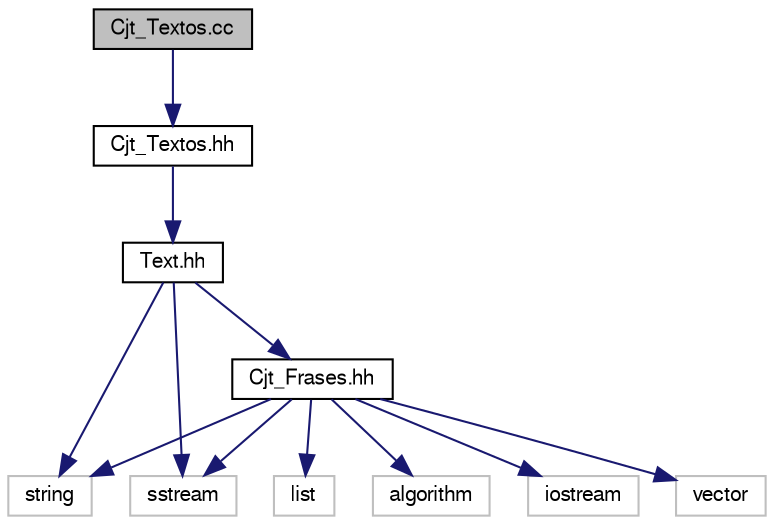 digraph "Cjt_Textos.cc"
{
  edge [fontname="FreeSans",fontsize="10",labelfontname="FreeSans",labelfontsize="10"];
  node [fontname="FreeSans",fontsize="10",shape=record];
  Node1 [label="Cjt_Textos.cc",height=0.2,width=0.4,color="black", fillcolor="grey75", style="filled", fontcolor="black"];
  Node1 -> Node2 [color="midnightblue",fontsize="10",style="solid"];
  Node2 [label="Cjt_Textos.hh",height=0.2,width=0.4,color="black", fillcolor="white", style="filled",URL="$_cjt___textos_8hh.html",tooltip="Especificació de la clase Cjt_Textos. "];
  Node2 -> Node3 [color="midnightblue",fontsize="10",style="solid"];
  Node3 [label="Text.hh",height=0.2,width=0.4,color="black", fillcolor="white", style="filled",URL="$_text_8hh.html",tooltip="Especificació de la clase Text. "];
  Node3 -> Node4 [color="midnightblue",fontsize="10",style="solid"];
  Node4 [label="Cjt_Frases.hh",height=0.2,width=0.4,color="black", fillcolor="white", style="filled",URL="$_cjt___frases_8hh.html",tooltip="Especificació de la clase Cjt_Frases. "];
  Node4 -> Node5 [color="midnightblue",fontsize="10",style="solid"];
  Node5 [label="iostream",height=0.2,width=0.4,color="grey75", fillcolor="white", style="filled"];
  Node4 -> Node6 [color="midnightblue",fontsize="10",style="solid"];
  Node6 [label="string",height=0.2,width=0.4,color="grey75", fillcolor="white", style="filled"];
  Node4 -> Node7 [color="midnightblue",fontsize="10",style="solid"];
  Node7 [label="sstream",height=0.2,width=0.4,color="grey75", fillcolor="white", style="filled"];
  Node4 -> Node8 [color="midnightblue",fontsize="10",style="solid"];
  Node8 [label="vector",height=0.2,width=0.4,color="grey75", fillcolor="white", style="filled"];
  Node4 -> Node9 [color="midnightblue",fontsize="10",style="solid"];
  Node9 [label="list",height=0.2,width=0.4,color="grey75", fillcolor="white", style="filled"];
  Node4 -> Node10 [color="midnightblue",fontsize="10",style="solid"];
  Node10 [label="algorithm",height=0.2,width=0.4,color="grey75", fillcolor="white", style="filled"];
  Node3 -> Node7 [color="midnightblue",fontsize="10",style="solid"];
  Node3 -> Node6 [color="midnightblue",fontsize="10",style="solid"];
}
